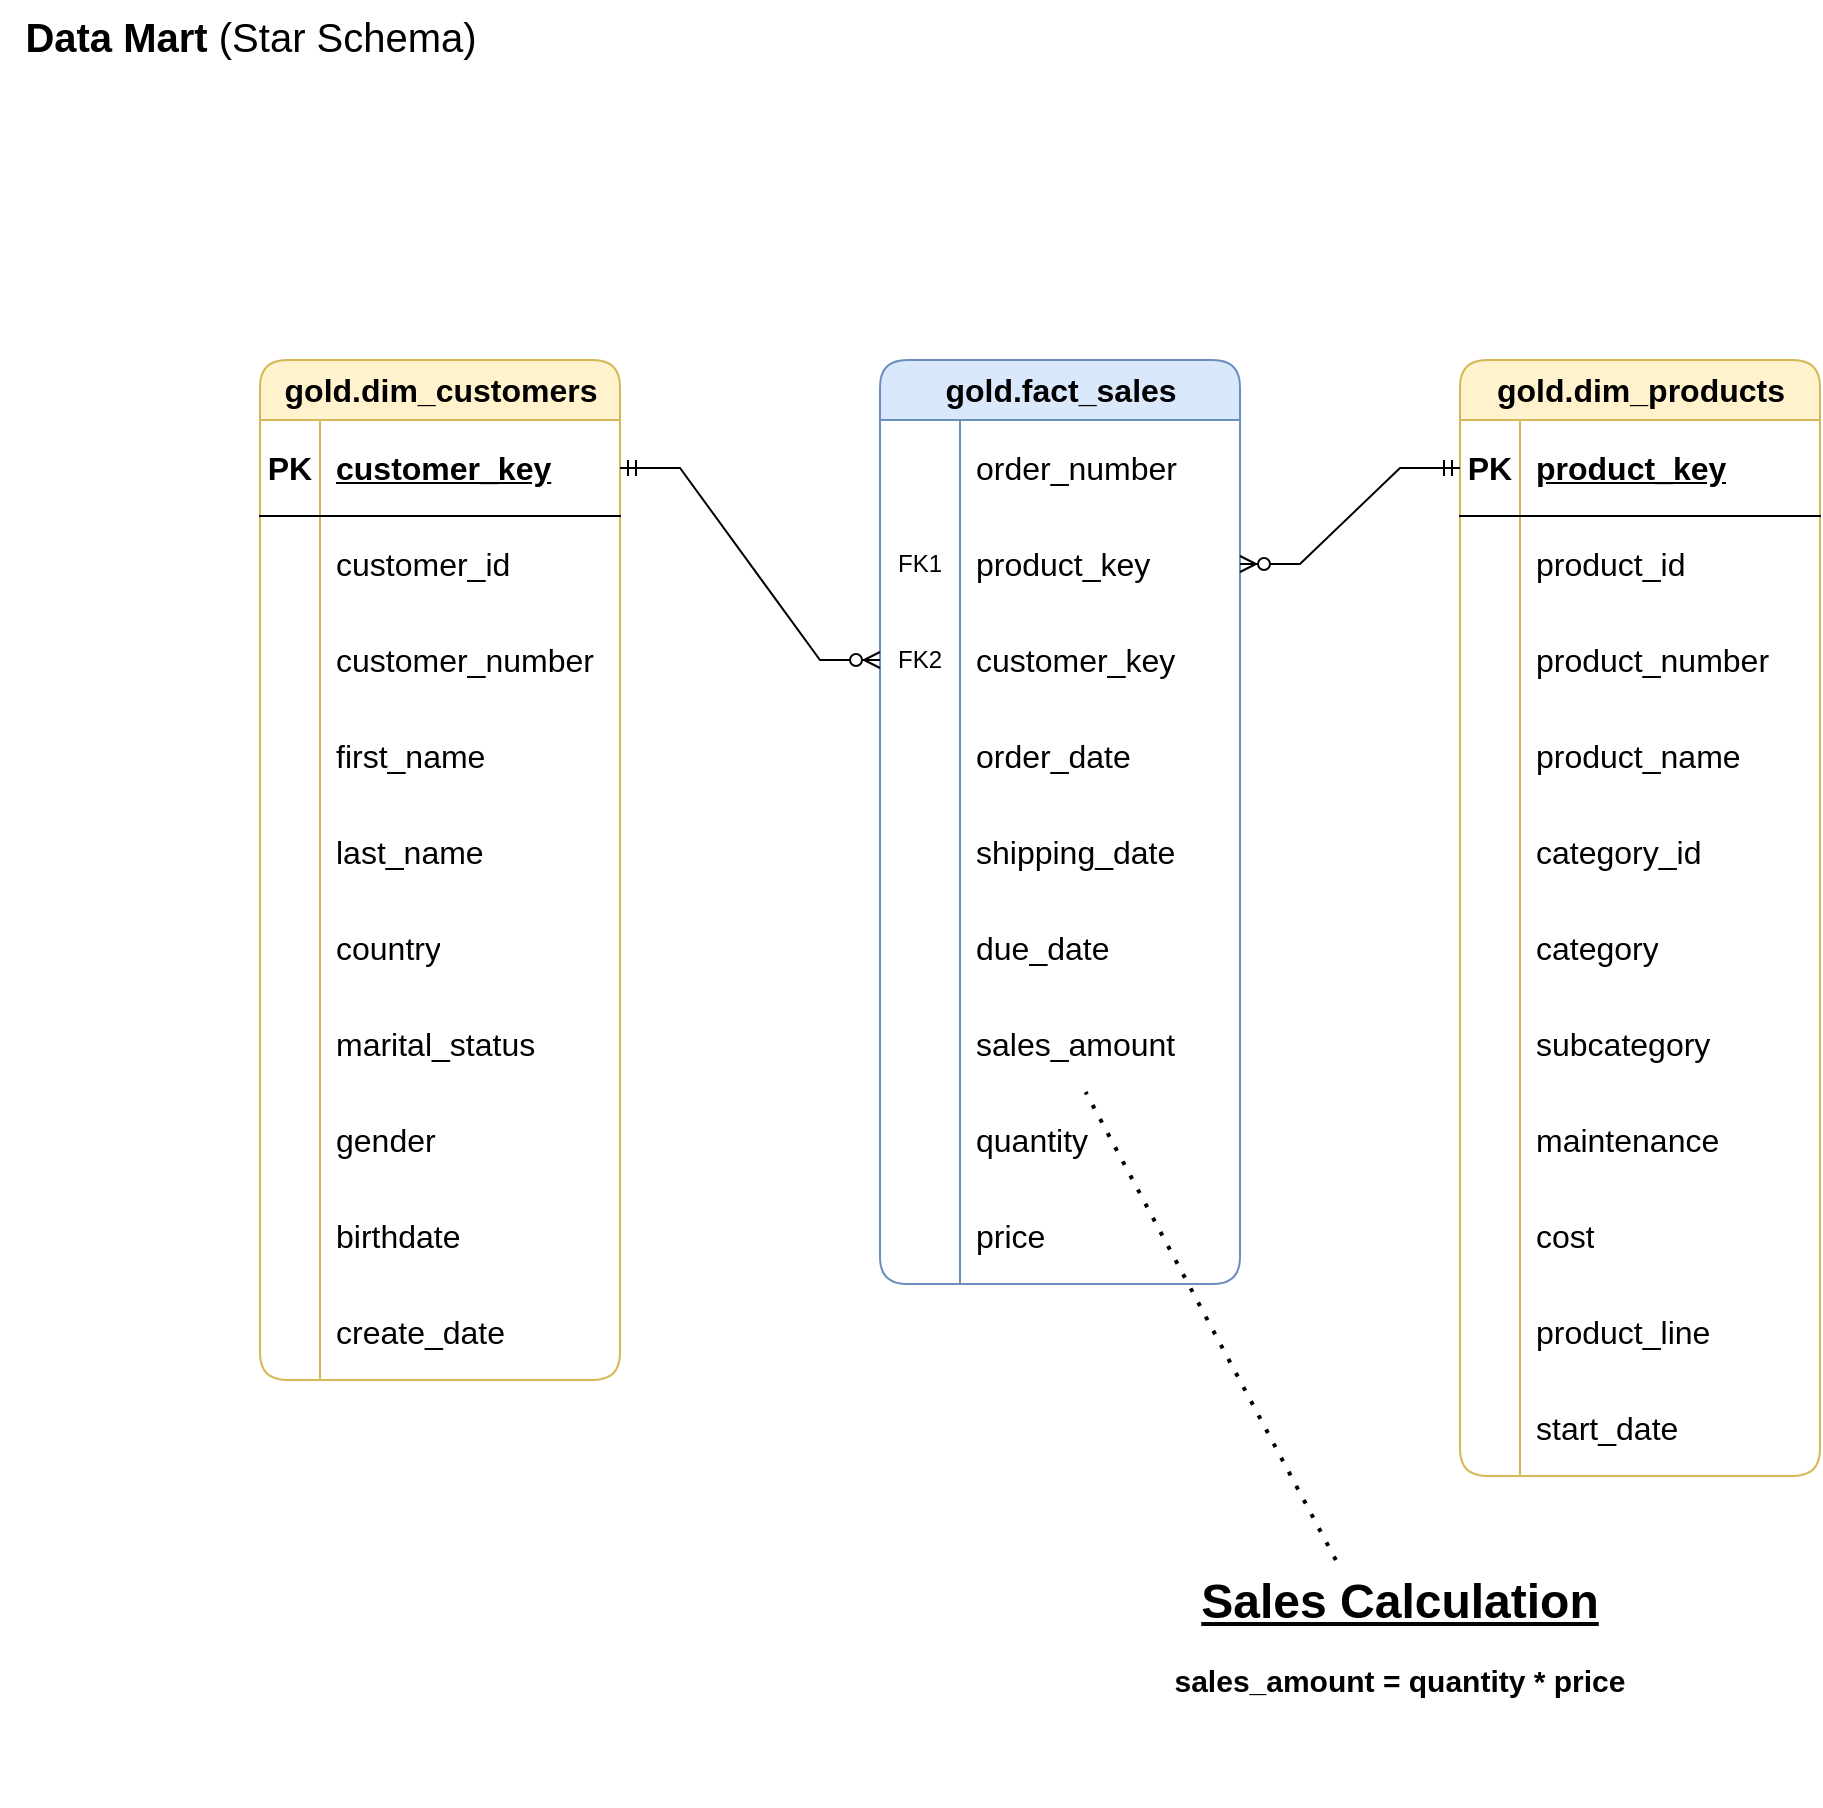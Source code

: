 <mxfile version="28.1.2">
  <diagram name="Page-1" id="fe6lprZABVak5deHXj3h">
    <mxGraphModel dx="1842" dy="596" grid="1" gridSize="10" guides="1" tooltips="1" connect="1" arrows="1" fold="1" page="1" pageScale="1" pageWidth="850" pageHeight="1100" math="0" shadow="0">
      <root>
        <mxCell id="0" />
        <mxCell id="1" parent="0" />
        <mxCell id="3D6HXVsp6RhquHempZrH-1" value="&lt;font style=&quot;font-size: 20px;&quot;&gt;&lt;b style=&quot;&quot;&gt;Data Mart &lt;/b&gt;(Star Schema)&lt;/font&gt;" style="text;html=1;align=center;verticalAlign=middle;resizable=0;points=[];autosize=1;strokeColor=none;fillColor=none;" vertex="1" parent="1">
          <mxGeometry x="-50" y="220" width="250" height="36" as="geometry" />
        </mxCell>
        <mxCell id="3D6HXVsp6RhquHempZrH-2" value="gold.dim_customers" style="shape=table;startSize=30;container=1;collapsible=1;childLayout=tableLayout;fixedRows=1;rowLines=0;fontStyle=1;align=center;resizeLast=1;html=1;rounded=1;fillColor=#fff2cc;strokeColor=#d6b656;fontSize=16;" vertex="1" parent="1">
          <mxGeometry x="80" y="400" width="180" height="510" as="geometry" />
        </mxCell>
        <mxCell id="3D6HXVsp6RhquHempZrH-3" value="" style="shape=tableRow;horizontal=0;startSize=0;swimlaneHead=0;swimlaneBody=0;fillColor=none;collapsible=0;dropTarget=0;points=[[0,0.5],[1,0.5]];portConstraint=eastwest;top=0;left=0;right=0;bottom=1;" vertex="1" parent="3D6HXVsp6RhquHempZrH-2">
          <mxGeometry y="30" width="180" height="48" as="geometry" />
        </mxCell>
        <mxCell id="3D6HXVsp6RhquHempZrH-4" value="PK" style="shape=partialRectangle;connectable=0;fillColor=none;top=0;left=0;bottom=0;right=0;fontStyle=1;overflow=hidden;whiteSpace=wrap;html=1;fontSize=16;" vertex="1" parent="3D6HXVsp6RhquHempZrH-3">
          <mxGeometry width="30" height="48" as="geometry">
            <mxRectangle width="30" height="48" as="alternateBounds" />
          </mxGeometry>
        </mxCell>
        <mxCell id="3D6HXVsp6RhquHempZrH-5" value="customer_key" style="shape=partialRectangle;connectable=0;fillColor=none;top=0;left=0;bottom=0;right=0;align=left;spacingLeft=6;fontStyle=5;overflow=hidden;whiteSpace=wrap;html=1;fontSize=16;" vertex="1" parent="3D6HXVsp6RhquHempZrH-3">
          <mxGeometry x="30" width="150" height="48" as="geometry">
            <mxRectangle width="150" height="48" as="alternateBounds" />
          </mxGeometry>
        </mxCell>
        <mxCell id="3D6HXVsp6RhquHempZrH-6" value="" style="shape=tableRow;horizontal=0;startSize=0;swimlaneHead=0;swimlaneBody=0;fillColor=none;collapsible=0;dropTarget=0;points=[[0,0.5],[1,0.5]];portConstraint=eastwest;top=0;left=0;right=0;bottom=0;" vertex="1" parent="3D6HXVsp6RhquHempZrH-2">
          <mxGeometry y="78" width="180" height="48" as="geometry" />
        </mxCell>
        <mxCell id="3D6HXVsp6RhquHempZrH-7" value="" style="shape=partialRectangle;connectable=0;fillColor=none;top=0;left=0;bottom=0;right=0;editable=1;overflow=hidden;whiteSpace=wrap;html=1;" vertex="1" parent="3D6HXVsp6RhquHempZrH-6">
          <mxGeometry width="30" height="48" as="geometry">
            <mxRectangle width="30" height="48" as="alternateBounds" />
          </mxGeometry>
        </mxCell>
        <mxCell id="3D6HXVsp6RhquHempZrH-8" value="customer_id" style="shape=partialRectangle;connectable=0;fillColor=none;top=0;left=0;bottom=0;right=0;align=left;spacingLeft=6;overflow=hidden;whiteSpace=wrap;html=1;fontSize=16;" vertex="1" parent="3D6HXVsp6RhquHempZrH-6">
          <mxGeometry x="30" width="150" height="48" as="geometry">
            <mxRectangle width="150" height="48" as="alternateBounds" />
          </mxGeometry>
        </mxCell>
        <mxCell id="3D6HXVsp6RhquHempZrH-9" value="" style="shape=tableRow;horizontal=0;startSize=0;swimlaneHead=0;swimlaneBody=0;fillColor=none;collapsible=0;dropTarget=0;points=[[0,0.5],[1,0.5]];portConstraint=eastwest;top=0;left=0;right=0;bottom=0;" vertex="1" parent="3D6HXVsp6RhquHempZrH-2">
          <mxGeometry y="126" width="180" height="48" as="geometry" />
        </mxCell>
        <mxCell id="3D6HXVsp6RhquHempZrH-10" value="" style="shape=partialRectangle;connectable=0;fillColor=none;top=0;left=0;bottom=0;right=0;editable=1;overflow=hidden;whiteSpace=wrap;html=1;" vertex="1" parent="3D6HXVsp6RhquHempZrH-9">
          <mxGeometry width="30" height="48" as="geometry">
            <mxRectangle width="30" height="48" as="alternateBounds" />
          </mxGeometry>
        </mxCell>
        <mxCell id="3D6HXVsp6RhquHempZrH-11" value="customer_number" style="shape=partialRectangle;connectable=0;fillColor=none;top=0;left=0;bottom=0;right=0;align=left;spacingLeft=6;overflow=hidden;whiteSpace=wrap;html=1;fontSize=16;" vertex="1" parent="3D6HXVsp6RhquHempZrH-9">
          <mxGeometry x="30" width="150" height="48" as="geometry">
            <mxRectangle width="150" height="48" as="alternateBounds" />
          </mxGeometry>
        </mxCell>
        <mxCell id="3D6HXVsp6RhquHempZrH-12" value="" style="shape=tableRow;horizontal=0;startSize=0;swimlaneHead=0;swimlaneBody=0;fillColor=none;collapsible=0;dropTarget=0;points=[[0,0.5],[1,0.5]];portConstraint=eastwest;top=0;left=0;right=0;bottom=0;" vertex="1" parent="3D6HXVsp6RhquHempZrH-2">
          <mxGeometry y="174" width="180" height="48" as="geometry" />
        </mxCell>
        <mxCell id="3D6HXVsp6RhquHempZrH-13" value="" style="shape=partialRectangle;connectable=0;fillColor=none;top=0;left=0;bottom=0;right=0;editable=1;overflow=hidden;whiteSpace=wrap;html=1;" vertex="1" parent="3D6HXVsp6RhquHempZrH-12">
          <mxGeometry width="30" height="48" as="geometry">
            <mxRectangle width="30" height="48" as="alternateBounds" />
          </mxGeometry>
        </mxCell>
        <mxCell id="3D6HXVsp6RhquHempZrH-14" value="first_name" style="shape=partialRectangle;connectable=0;fillColor=none;top=0;left=0;bottom=0;right=0;align=left;spacingLeft=6;overflow=hidden;whiteSpace=wrap;html=1;fontSize=16;" vertex="1" parent="3D6HXVsp6RhquHempZrH-12">
          <mxGeometry x="30" width="150" height="48" as="geometry">
            <mxRectangle width="150" height="48" as="alternateBounds" />
          </mxGeometry>
        </mxCell>
        <mxCell id="3D6HXVsp6RhquHempZrH-15" style="shape=tableRow;horizontal=0;startSize=0;swimlaneHead=0;swimlaneBody=0;fillColor=none;collapsible=0;dropTarget=0;points=[[0,0.5],[1,0.5]];portConstraint=eastwest;top=0;left=0;right=0;bottom=0;" vertex="1" parent="3D6HXVsp6RhquHempZrH-2">
          <mxGeometry y="222" width="180" height="48" as="geometry" />
        </mxCell>
        <mxCell id="3D6HXVsp6RhquHempZrH-16" style="shape=partialRectangle;connectable=0;fillColor=none;top=0;left=0;bottom=0;right=0;editable=1;overflow=hidden;whiteSpace=wrap;html=1;" vertex="1" parent="3D6HXVsp6RhquHempZrH-15">
          <mxGeometry width="30" height="48" as="geometry">
            <mxRectangle width="30" height="48" as="alternateBounds" />
          </mxGeometry>
        </mxCell>
        <mxCell id="3D6HXVsp6RhquHempZrH-17" value="last_name" style="shape=partialRectangle;connectable=0;fillColor=none;top=0;left=0;bottom=0;right=0;align=left;spacingLeft=6;overflow=hidden;whiteSpace=wrap;html=1;fontSize=16;" vertex="1" parent="3D6HXVsp6RhquHempZrH-15">
          <mxGeometry x="30" width="150" height="48" as="geometry">
            <mxRectangle width="150" height="48" as="alternateBounds" />
          </mxGeometry>
        </mxCell>
        <mxCell id="3D6HXVsp6RhquHempZrH-18" style="shape=tableRow;horizontal=0;startSize=0;swimlaneHead=0;swimlaneBody=0;fillColor=none;collapsible=0;dropTarget=0;points=[[0,0.5],[1,0.5]];portConstraint=eastwest;top=0;left=0;right=0;bottom=0;" vertex="1" parent="3D6HXVsp6RhquHempZrH-2">
          <mxGeometry y="270" width="180" height="48" as="geometry" />
        </mxCell>
        <mxCell id="3D6HXVsp6RhquHempZrH-19" style="shape=partialRectangle;connectable=0;fillColor=none;top=0;left=0;bottom=0;right=0;editable=1;overflow=hidden;whiteSpace=wrap;html=1;" vertex="1" parent="3D6HXVsp6RhquHempZrH-18">
          <mxGeometry width="30" height="48" as="geometry">
            <mxRectangle width="30" height="48" as="alternateBounds" />
          </mxGeometry>
        </mxCell>
        <mxCell id="3D6HXVsp6RhquHempZrH-20" value="country" style="shape=partialRectangle;connectable=0;fillColor=none;top=0;left=0;bottom=0;right=0;align=left;spacingLeft=6;overflow=hidden;whiteSpace=wrap;html=1;fontSize=16;" vertex="1" parent="3D6HXVsp6RhquHempZrH-18">
          <mxGeometry x="30" width="150" height="48" as="geometry">
            <mxRectangle width="150" height="48" as="alternateBounds" />
          </mxGeometry>
        </mxCell>
        <mxCell id="3D6HXVsp6RhquHempZrH-21" style="shape=tableRow;horizontal=0;startSize=0;swimlaneHead=0;swimlaneBody=0;fillColor=none;collapsible=0;dropTarget=0;points=[[0,0.5],[1,0.5]];portConstraint=eastwest;top=0;left=0;right=0;bottom=0;" vertex="1" parent="3D6HXVsp6RhquHempZrH-2">
          <mxGeometry y="318" width="180" height="48" as="geometry" />
        </mxCell>
        <mxCell id="3D6HXVsp6RhquHempZrH-22" style="shape=partialRectangle;connectable=0;fillColor=none;top=0;left=0;bottom=0;right=0;editable=1;overflow=hidden;whiteSpace=wrap;html=1;" vertex="1" parent="3D6HXVsp6RhquHempZrH-21">
          <mxGeometry width="30" height="48" as="geometry">
            <mxRectangle width="30" height="48" as="alternateBounds" />
          </mxGeometry>
        </mxCell>
        <mxCell id="3D6HXVsp6RhquHempZrH-23" value="marital_status" style="shape=partialRectangle;connectable=0;fillColor=none;top=0;left=0;bottom=0;right=0;align=left;spacingLeft=6;overflow=hidden;whiteSpace=wrap;html=1;fontSize=16;" vertex="1" parent="3D6HXVsp6RhquHempZrH-21">
          <mxGeometry x="30" width="150" height="48" as="geometry">
            <mxRectangle width="150" height="48" as="alternateBounds" />
          </mxGeometry>
        </mxCell>
        <mxCell id="3D6HXVsp6RhquHempZrH-24" style="shape=tableRow;horizontal=0;startSize=0;swimlaneHead=0;swimlaneBody=0;fillColor=none;collapsible=0;dropTarget=0;points=[[0,0.5],[1,0.5]];portConstraint=eastwest;top=0;left=0;right=0;bottom=0;" vertex="1" parent="3D6HXVsp6RhquHempZrH-2">
          <mxGeometry y="366" width="180" height="48" as="geometry" />
        </mxCell>
        <mxCell id="3D6HXVsp6RhquHempZrH-25" style="shape=partialRectangle;connectable=0;fillColor=none;top=0;left=0;bottom=0;right=0;editable=1;overflow=hidden;whiteSpace=wrap;html=1;" vertex="1" parent="3D6HXVsp6RhquHempZrH-24">
          <mxGeometry width="30" height="48" as="geometry">
            <mxRectangle width="30" height="48" as="alternateBounds" />
          </mxGeometry>
        </mxCell>
        <mxCell id="3D6HXVsp6RhquHempZrH-26" value="gender" style="shape=partialRectangle;connectable=0;fillColor=none;top=0;left=0;bottom=0;right=0;align=left;spacingLeft=6;overflow=hidden;whiteSpace=wrap;html=1;fontSize=16;" vertex="1" parent="3D6HXVsp6RhquHempZrH-24">
          <mxGeometry x="30" width="150" height="48" as="geometry">
            <mxRectangle width="150" height="48" as="alternateBounds" />
          </mxGeometry>
        </mxCell>
        <mxCell id="3D6HXVsp6RhquHempZrH-28" style="shape=tableRow;horizontal=0;startSize=0;swimlaneHead=0;swimlaneBody=0;fillColor=none;collapsible=0;dropTarget=0;points=[[0,0.5],[1,0.5]];portConstraint=eastwest;top=0;left=0;right=0;bottom=0;" vertex="1" parent="3D6HXVsp6RhquHempZrH-2">
          <mxGeometry y="414" width="180" height="48" as="geometry" />
        </mxCell>
        <mxCell id="3D6HXVsp6RhquHempZrH-29" style="shape=partialRectangle;connectable=0;fillColor=none;top=0;left=0;bottom=0;right=0;editable=1;overflow=hidden;whiteSpace=wrap;html=1;" vertex="1" parent="3D6HXVsp6RhquHempZrH-28">
          <mxGeometry width="30" height="48" as="geometry">
            <mxRectangle width="30" height="48" as="alternateBounds" />
          </mxGeometry>
        </mxCell>
        <mxCell id="3D6HXVsp6RhquHempZrH-30" value="birthdate" style="shape=partialRectangle;connectable=0;fillColor=none;top=0;left=0;bottom=0;right=0;align=left;spacingLeft=6;overflow=hidden;whiteSpace=wrap;html=1;fontSize=16;" vertex="1" parent="3D6HXVsp6RhquHempZrH-28">
          <mxGeometry x="30" width="150" height="48" as="geometry">
            <mxRectangle width="150" height="48" as="alternateBounds" />
          </mxGeometry>
        </mxCell>
        <mxCell id="3D6HXVsp6RhquHempZrH-31" style="shape=tableRow;horizontal=0;startSize=0;swimlaneHead=0;swimlaneBody=0;fillColor=none;collapsible=0;dropTarget=0;points=[[0,0.5],[1,0.5]];portConstraint=eastwest;top=0;left=0;right=0;bottom=0;" vertex="1" parent="3D6HXVsp6RhquHempZrH-2">
          <mxGeometry y="462" width="180" height="48" as="geometry" />
        </mxCell>
        <mxCell id="3D6HXVsp6RhquHempZrH-32" style="shape=partialRectangle;connectable=0;fillColor=none;top=0;left=0;bottom=0;right=0;editable=1;overflow=hidden;whiteSpace=wrap;html=1;" vertex="1" parent="3D6HXVsp6RhquHempZrH-31">
          <mxGeometry width="30" height="48" as="geometry">
            <mxRectangle width="30" height="48" as="alternateBounds" />
          </mxGeometry>
        </mxCell>
        <mxCell id="3D6HXVsp6RhquHempZrH-33" value="create_date" style="shape=partialRectangle;connectable=0;fillColor=none;top=0;left=0;bottom=0;right=0;align=left;spacingLeft=6;overflow=hidden;whiteSpace=wrap;html=1;fontSize=16;" vertex="1" parent="3D6HXVsp6RhquHempZrH-31">
          <mxGeometry x="30" width="150" height="48" as="geometry">
            <mxRectangle width="150" height="48" as="alternateBounds" />
          </mxGeometry>
        </mxCell>
        <mxCell id="3D6HXVsp6RhquHempZrH-34" value="gold.dim_products" style="shape=table;startSize=30;container=1;collapsible=1;childLayout=tableLayout;fixedRows=1;rowLines=0;fontStyle=1;align=center;resizeLast=1;html=1;rounded=1;fillColor=#fff2cc;strokeColor=#d6b656;fontSize=16;" vertex="1" parent="1">
          <mxGeometry x="680" y="400" width="180" height="558" as="geometry" />
        </mxCell>
        <mxCell id="3D6HXVsp6RhquHempZrH-35" value="" style="shape=tableRow;horizontal=0;startSize=0;swimlaneHead=0;swimlaneBody=0;fillColor=none;collapsible=0;dropTarget=0;points=[[0,0.5],[1,0.5]];portConstraint=eastwest;top=0;left=0;right=0;bottom=1;" vertex="1" parent="3D6HXVsp6RhquHempZrH-34">
          <mxGeometry y="30" width="180" height="48" as="geometry" />
        </mxCell>
        <mxCell id="3D6HXVsp6RhquHempZrH-36" value="PK" style="shape=partialRectangle;connectable=0;fillColor=none;top=0;left=0;bottom=0;right=0;fontStyle=1;overflow=hidden;whiteSpace=wrap;html=1;fontSize=16;" vertex="1" parent="3D6HXVsp6RhquHempZrH-35">
          <mxGeometry width="30" height="48" as="geometry">
            <mxRectangle width="30" height="48" as="alternateBounds" />
          </mxGeometry>
        </mxCell>
        <mxCell id="3D6HXVsp6RhquHempZrH-37" value="product_key" style="shape=partialRectangle;connectable=0;fillColor=none;top=0;left=0;bottom=0;right=0;align=left;spacingLeft=6;fontStyle=5;overflow=hidden;whiteSpace=wrap;html=1;fontSize=16;" vertex="1" parent="3D6HXVsp6RhquHempZrH-35">
          <mxGeometry x="30" width="150" height="48" as="geometry">
            <mxRectangle width="150" height="48" as="alternateBounds" />
          </mxGeometry>
        </mxCell>
        <mxCell id="3D6HXVsp6RhquHempZrH-38" value="" style="shape=tableRow;horizontal=0;startSize=0;swimlaneHead=0;swimlaneBody=0;fillColor=none;collapsible=0;dropTarget=0;points=[[0,0.5],[1,0.5]];portConstraint=eastwest;top=0;left=0;right=0;bottom=0;" vertex="1" parent="3D6HXVsp6RhquHempZrH-34">
          <mxGeometry y="78" width="180" height="48" as="geometry" />
        </mxCell>
        <mxCell id="3D6HXVsp6RhquHempZrH-39" value="" style="shape=partialRectangle;connectable=0;fillColor=none;top=0;left=0;bottom=0;right=0;editable=1;overflow=hidden;whiteSpace=wrap;html=1;" vertex="1" parent="3D6HXVsp6RhquHempZrH-38">
          <mxGeometry width="30" height="48" as="geometry">
            <mxRectangle width="30" height="48" as="alternateBounds" />
          </mxGeometry>
        </mxCell>
        <mxCell id="3D6HXVsp6RhquHempZrH-40" value="product_id" style="shape=partialRectangle;connectable=0;fillColor=none;top=0;left=0;bottom=0;right=0;align=left;spacingLeft=6;overflow=hidden;whiteSpace=wrap;html=1;fontSize=16;" vertex="1" parent="3D6HXVsp6RhquHempZrH-38">
          <mxGeometry x="30" width="150" height="48" as="geometry">
            <mxRectangle width="150" height="48" as="alternateBounds" />
          </mxGeometry>
        </mxCell>
        <mxCell id="3D6HXVsp6RhquHempZrH-41" value="" style="shape=tableRow;horizontal=0;startSize=0;swimlaneHead=0;swimlaneBody=0;fillColor=none;collapsible=0;dropTarget=0;points=[[0,0.5],[1,0.5]];portConstraint=eastwest;top=0;left=0;right=0;bottom=0;" vertex="1" parent="3D6HXVsp6RhquHempZrH-34">
          <mxGeometry y="126" width="180" height="48" as="geometry" />
        </mxCell>
        <mxCell id="3D6HXVsp6RhquHempZrH-42" value="" style="shape=partialRectangle;connectable=0;fillColor=none;top=0;left=0;bottom=0;right=0;editable=1;overflow=hidden;whiteSpace=wrap;html=1;" vertex="1" parent="3D6HXVsp6RhquHempZrH-41">
          <mxGeometry width="30" height="48" as="geometry">
            <mxRectangle width="30" height="48" as="alternateBounds" />
          </mxGeometry>
        </mxCell>
        <mxCell id="3D6HXVsp6RhquHempZrH-43" value="product_number" style="shape=partialRectangle;connectable=0;fillColor=none;top=0;left=0;bottom=0;right=0;align=left;spacingLeft=6;overflow=hidden;whiteSpace=wrap;html=1;fontSize=16;" vertex="1" parent="3D6HXVsp6RhquHempZrH-41">
          <mxGeometry x="30" width="150" height="48" as="geometry">
            <mxRectangle width="150" height="48" as="alternateBounds" />
          </mxGeometry>
        </mxCell>
        <mxCell id="3D6HXVsp6RhquHempZrH-44" value="" style="shape=tableRow;horizontal=0;startSize=0;swimlaneHead=0;swimlaneBody=0;fillColor=none;collapsible=0;dropTarget=0;points=[[0,0.5],[1,0.5]];portConstraint=eastwest;top=0;left=0;right=0;bottom=0;" vertex="1" parent="3D6HXVsp6RhquHempZrH-34">
          <mxGeometry y="174" width="180" height="48" as="geometry" />
        </mxCell>
        <mxCell id="3D6HXVsp6RhquHempZrH-45" value="" style="shape=partialRectangle;connectable=0;fillColor=none;top=0;left=0;bottom=0;right=0;editable=1;overflow=hidden;whiteSpace=wrap;html=1;" vertex="1" parent="3D6HXVsp6RhquHempZrH-44">
          <mxGeometry width="30" height="48" as="geometry">
            <mxRectangle width="30" height="48" as="alternateBounds" />
          </mxGeometry>
        </mxCell>
        <mxCell id="3D6HXVsp6RhquHempZrH-46" value="product_name" style="shape=partialRectangle;connectable=0;fillColor=none;top=0;left=0;bottom=0;right=0;align=left;spacingLeft=6;overflow=hidden;whiteSpace=wrap;html=1;fontSize=16;" vertex="1" parent="3D6HXVsp6RhquHempZrH-44">
          <mxGeometry x="30" width="150" height="48" as="geometry">
            <mxRectangle width="150" height="48" as="alternateBounds" />
          </mxGeometry>
        </mxCell>
        <mxCell id="3D6HXVsp6RhquHempZrH-47" style="shape=tableRow;horizontal=0;startSize=0;swimlaneHead=0;swimlaneBody=0;fillColor=none;collapsible=0;dropTarget=0;points=[[0,0.5],[1,0.5]];portConstraint=eastwest;top=0;left=0;right=0;bottom=0;" vertex="1" parent="3D6HXVsp6RhquHempZrH-34">
          <mxGeometry y="222" width="180" height="48" as="geometry" />
        </mxCell>
        <mxCell id="3D6HXVsp6RhquHempZrH-48" style="shape=partialRectangle;connectable=0;fillColor=none;top=0;left=0;bottom=0;right=0;editable=1;overflow=hidden;whiteSpace=wrap;html=1;" vertex="1" parent="3D6HXVsp6RhquHempZrH-47">
          <mxGeometry width="30" height="48" as="geometry">
            <mxRectangle width="30" height="48" as="alternateBounds" />
          </mxGeometry>
        </mxCell>
        <mxCell id="3D6HXVsp6RhquHempZrH-49" value="category_id" style="shape=partialRectangle;connectable=0;fillColor=none;top=0;left=0;bottom=0;right=0;align=left;spacingLeft=6;overflow=hidden;whiteSpace=wrap;html=1;fontSize=16;" vertex="1" parent="3D6HXVsp6RhquHempZrH-47">
          <mxGeometry x="30" width="150" height="48" as="geometry">
            <mxRectangle width="150" height="48" as="alternateBounds" />
          </mxGeometry>
        </mxCell>
        <mxCell id="3D6HXVsp6RhquHempZrH-50" style="shape=tableRow;horizontal=0;startSize=0;swimlaneHead=0;swimlaneBody=0;fillColor=none;collapsible=0;dropTarget=0;points=[[0,0.5],[1,0.5]];portConstraint=eastwest;top=0;left=0;right=0;bottom=0;" vertex="1" parent="3D6HXVsp6RhquHempZrH-34">
          <mxGeometry y="270" width="180" height="48" as="geometry" />
        </mxCell>
        <mxCell id="3D6HXVsp6RhquHempZrH-51" style="shape=partialRectangle;connectable=0;fillColor=none;top=0;left=0;bottom=0;right=0;editable=1;overflow=hidden;whiteSpace=wrap;html=1;" vertex="1" parent="3D6HXVsp6RhquHempZrH-50">
          <mxGeometry width="30" height="48" as="geometry">
            <mxRectangle width="30" height="48" as="alternateBounds" />
          </mxGeometry>
        </mxCell>
        <mxCell id="3D6HXVsp6RhquHempZrH-52" value="category" style="shape=partialRectangle;connectable=0;fillColor=none;top=0;left=0;bottom=0;right=0;align=left;spacingLeft=6;overflow=hidden;whiteSpace=wrap;html=1;fontSize=16;" vertex="1" parent="3D6HXVsp6RhquHempZrH-50">
          <mxGeometry x="30" width="150" height="48" as="geometry">
            <mxRectangle width="150" height="48" as="alternateBounds" />
          </mxGeometry>
        </mxCell>
        <mxCell id="3D6HXVsp6RhquHempZrH-53" style="shape=tableRow;horizontal=0;startSize=0;swimlaneHead=0;swimlaneBody=0;fillColor=none;collapsible=0;dropTarget=0;points=[[0,0.5],[1,0.5]];portConstraint=eastwest;top=0;left=0;right=0;bottom=0;" vertex="1" parent="3D6HXVsp6RhquHempZrH-34">
          <mxGeometry y="318" width="180" height="48" as="geometry" />
        </mxCell>
        <mxCell id="3D6HXVsp6RhquHempZrH-54" style="shape=partialRectangle;connectable=0;fillColor=none;top=0;left=0;bottom=0;right=0;editable=1;overflow=hidden;whiteSpace=wrap;html=1;" vertex="1" parent="3D6HXVsp6RhquHempZrH-53">
          <mxGeometry width="30" height="48" as="geometry">
            <mxRectangle width="30" height="48" as="alternateBounds" />
          </mxGeometry>
        </mxCell>
        <mxCell id="3D6HXVsp6RhquHempZrH-55" value="subcategory" style="shape=partialRectangle;connectable=0;fillColor=none;top=0;left=0;bottom=0;right=0;align=left;spacingLeft=6;overflow=hidden;whiteSpace=wrap;html=1;fontSize=16;" vertex="1" parent="3D6HXVsp6RhquHempZrH-53">
          <mxGeometry x="30" width="150" height="48" as="geometry">
            <mxRectangle width="150" height="48" as="alternateBounds" />
          </mxGeometry>
        </mxCell>
        <mxCell id="3D6HXVsp6RhquHempZrH-56" style="shape=tableRow;horizontal=0;startSize=0;swimlaneHead=0;swimlaneBody=0;fillColor=none;collapsible=0;dropTarget=0;points=[[0,0.5],[1,0.5]];portConstraint=eastwest;top=0;left=0;right=0;bottom=0;" vertex="1" parent="3D6HXVsp6RhquHempZrH-34">
          <mxGeometry y="366" width="180" height="48" as="geometry" />
        </mxCell>
        <mxCell id="3D6HXVsp6RhquHempZrH-57" style="shape=partialRectangle;connectable=0;fillColor=none;top=0;left=0;bottom=0;right=0;editable=1;overflow=hidden;whiteSpace=wrap;html=1;" vertex="1" parent="3D6HXVsp6RhquHempZrH-56">
          <mxGeometry width="30" height="48" as="geometry">
            <mxRectangle width="30" height="48" as="alternateBounds" />
          </mxGeometry>
        </mxCell>
        <mxCell id="3D6HXVsp6RhquHempZrH-58" value="maintenance" style="shape=partialRectangle;connectable=0;fillColor=none;top=0;left=0;bottom=0;right=0;align=left;spacingLeft=6;overflow=hidden;whiteSpace=wrap;html=1;fontSize=16;" vertex="1" parent="3D6HXVsp6RhquHempZrH-56">
          <mxGeometry x="30" width="150" height="48" as="geometry">
            <mxRectangle width="150" height="48" as="alternateBounds" />
          </mxGeometry>
        </mxCell>
        <mxCell id="3D6HXVsp6RhquHempZrH-59" style="shape=tableRow;horizontal=0;startSize=0;swimlaneHead=0;swimlaneBody=0;fillColor=none;collapsible=0;dropTarget=0;points=[[0,0.5],[1,0.5]];portConstraint=eastwest;top=0;left=0;right=0;bottom=0;" vertex="1" parent="3D6HXVsp6RhquHempZrH-34">
          <mxGeometry y="414" width="180" height="48" as="geometry" />
        </mxCell>
        <mxCell id="3D6HXVsp6RhquHempZrH-60" style="shape=partialRectangle;connectable=0;fillColor=none;top=0;left=0;bottom=0;right=0;editable=1;overflow=hidden;whiteSpace=wrap;html=1;" vertex="1" parent="3D6HXVsp6RhquHempZrH-59">
          <mxGeometry width="30" height="48" as="geometry">
            <mxRectangle width="30" height="48" as="alternateBounds" />
          </mxGeometry>
        </mxCell>
        <mxCell id="3D6HXVsp6RhquHempZrH-61" value="cost" style="shape=partialRectangle;connectable=0;fillColor=none;top=0;left=0;bottom=0;right=0;align=left;spacingLeft=6;overflow=hidden;whiteSpace=wrap;html=1;fontSize=16;" vertex="1" parent="3D6HXVsp6RhquHempZrH-59">
          <mxGeometry x="30" width="150" height="48" as="geometry">
            <mxRectangle width="150" height="48" as="alternateBounds" />
          </mxGeometry>
        </mxCell>
        <mxCell id="3D6HXVsp6RhquHempZrH-62" style="shape=tableRow;horizontal=0;startSize=0;swimlaneHead=0;swimlaneBody=0;fillColor=none;collapsible=0;dropTarget=0;points=[[0,0.5],[1,0.5]];portConstraint=eastwest;top=0;left=0;right=0;bottom=0;" vertex="1" parent="3D6HXVsp6RhquHempZrH-34">
          <mxGeometry y="462" width="180" height="48" as="geometry" />
        </mxCell>
        <mxCell id="3D6HXVsp6RhquHempZrH-63" style="shape=partialRectangle;connectable=0;fillColor=none;top=0;left=0;bottom=0;right=0;editable=1;overflow=hidden;whiteSpace=wrap;html=1;" vertex="1" parent="3D6HXVsp6RhquHempZrH-62">
          <mxGeometry width="30" height="48" as="geometry">
            <mxRectangle width="30" height="48" as="alternateBounds" />
          </mxGeometry>
        </mxCell>
        <mxCell id="3D6HXVsp6RhquHempZrH-64" value="product_line" style="shape=partialRectangle;connectable=0;fillColor=none;top=0;left=0;bottom=0;right=0;align=left;spacingLeft=6;overflow=hidden;whiteSpace=wrap;html=1;fontSize=16;" vertex="1" parent="3D6HXVsp6RhquHempZrH-62">
          <mxGeometry x="30" width="150" height="48" as="geometry">
            <mxRectangle width="150" height="48" as="alternateBounds" />
          </mxGeometry>
        </mxCell>
        <mxCell id="3D6HXVsp6RhquHempZrH-65" style="shape=tableRow;horizontal=0;startSize=0;swimlaneHead=0;swimlaneBody=0;fillColor=none;collapsible=0;dropTarget=0;points=[[0,0.5],[1,0.5]];portConstraint=eastwest;top=0;left=0;right=0;bottom=0;" vertex="1" parent="3D6HXVsp6RhquHempZrH-34">
          <mxGeometry y="510" width="180" height="48" as="geometry" />
        </mxCell>
        <mxCell id="3D6HXVsp6RhquHempZrH-66" style="shape=partialRectangle;connectable=0;fillColor=none;top=0;left=0;bottom=0;right=0;editable=1;overflow=hidden;whiteSpace=wrap;html=1;" vertex="1" parent="3D6HXVsp6RhquHempZrH-65">
          <mxGeometry width="30" height="48" as="geometry">
            <mxRectangle width="30" height="48" as="alternateBounds" />
          </mxGeometry>
        </mxCell>
        <mxCell id="3D6HXVsp6RhquHempZrH-67" value="start_date" style="shape=partialRectangle;connectable=0;fillColor=none;top=0;left=0;bottom=0;right=0;align=left;spacingLeft=6;overflow=hidden;whiteSpace=wrap;html=1;fontSize=16;" vertex="1" parent="3D6HXVsp6RhquHempZrH-65">
          <mxGeometry x="30" width="150" height="48" as="geometry">
            <mxRectangle width="150" height="48" as="alternateBounds" />
          </mxGeometry>
        </mxCell>
        <mxCell id="3D6HXVsp6RhquHempZrH-68" value="gold.fact_sales" style="shape=table;startSize=30;container=1;collapsible=1;childLayout=tableLayout;fixedRows=1;rowLines=0;fontStyle=1;align=center;resizeLast=1;html=1;rounded=1;fillColor=#dae8fc;strokeColor=#6c8ebf;fontSize=16;" vertex="1" parent="1">
          <mxGeometry x="390" y="400" width="180" height="462" as="geometry" />
        </mxCell>
        <mxCell id="3D6HXVsp6RhquHempZrH-72" value="" style="shape=tableRow;horizontal=0;startSize=0;swimlaneHead=0;swimlaneBody=0;fillColor=none;collapsible=0;dropTarget=0;points=[[0,0.5],[1,0.5]];portConstraint=eastwest;top=0;left=0;right=0;bottom=0;" vertex="1" parent="3D6HXVsp6RhquHempZrH-68">
          <mxGeometry y="30" width="180" height="48" as="geometry" />
        </mxCell>
        <mxCell id="3D6HXVsp6RhquHempZrH-73" value="" style="shape=partialRectangle;connectable=0;fillColor=none;top=0;left=0;bottom=0;right=0;editable=1;overflow=hidden;whiteSpace=wrap;html=1;" vertex="1" parent="3D6HXVsp6RhquHempZrH-72">
          <mxGeometry width="40" height="48" as="geometry">
            <mxRectangle width="40" height="48" as="alternateBounds" />
          </mxGeometry>
        </mxCell>
        <mxCell id="3D6HXVsp6RhquHempZrH-74" value="order_number" style="shape=partialRectangle;connectable=0;fillColor=none;top=0;left=0;bottom=0;right=0;align=left;spacingLeft=6;overflow=hidden;whiteSpace=wrap;html=1;fontSize=16;" vertex="1" parent="3D6HXVsp6RhquHempZrH-72">
          <mxGeometry x="40" width="140" height="48" as="geometry">
            <mxRectangle width="140" height="48" as="alternateBounds" />
          </mxGeometry>
        </mxCell>
        <mxCell id="3D6HXVsp6RhquHempZrH-75" value="" style="shape=tableRow;horizontal=0;startSize=0;swimlaneHead=0;swimlaneBody=0;fillColor=none;collapsible=0;dropTarget=0;points=[[0,0.5],[1,0.5]];portConstraint=eastwest;top=0;left=0;right=0;bottom=0;" vertex="1" parent="3D6HXVsp6RhquHempZrH-68">
          <mxGeometry y="78" width="180" height="48" as="geometry" />
        </mxCell>
        <mxCell id="3D6HXVsp6RhquHempZrH-76" value="FK1" style="shape=partialRectangle;connectable=0;fillColor=none;top=0;left=0;bottom=0;right=0;editable=1;overflow=hidden;whiteSpace=wrap;html=1;" vertex="1" parent="3D6HXVsp6RhquHempZrH-75">
          <mxGeometry width="40" height="48" as="geometry">
            <mxRectangle width="40" height="48" as="alternateBounds" />
          </mxGeometry>
        </mxCell>
        <mxCell id="3D6HXVsp6RhquHempZrH-77" value="product_key" style="shape=partialRectangle;connectable=0;fillColor=none;top=0;left=0;bottom=0;right=0;align=left;spacingLeft=6;overflow=hidden;whiteSpace=wrap;html=1;fontSize=16;" vertex="1" parent="3D6HXVsp6RhquHempZrH-75">
          <mxGeometry x="40" width="140" height="48" as="geometry">
            <mxRectangle width="140" height="48" as="alternateBounds" />
          </mxGeometry>
        </mxCell>
        <mxCell id="3D6HXVsp6RhquHempZrH-78" value="" style="shape=tableRow;horizontal=0;startSize=0;swimlaneHead=0;swimlaneBody=0;fillColor=none;collapsible=0;dropTarget=0;points=[[0,0.5],[1,0.5]];portConstraint=eastwest;top=0;left=0;right=0;bottom=0;" vertex="1" parent="3D6HXVsp6RhquHempZrH-68">
          <mxGeometry y="126" width="180" height="48" as="geometry" />
        </mxCell>
        <mxCell id="3D6HXVsp6RhquHempZrH-79" value="FK2" style="shape=partialRectangle;connectable=0;fillColor=none;top=0;left=0;bottom=0;right=0;editable=1;overflow=hidden;whiteSpace=wrap;html=1;" vertex="1" parent="3D6HXVsp6RhquHempZrH-78">
          <mxGeometry width="40" height="48" as="geometry">
            <mxRectangle width="40" height="48" as="alternateBounds" />
          </mxGeometry>
        </mxCell>
        <mxCell id="3D6HXVsp6RhquHempZrH-80" value="customer_key" style="shape=partialRectangle;connectable=0;fillColor=none;top=0;left=0;bottom=0;right=0;align=left;spacingLeft=6;overflow=hidden;whiteSpace=wrap;html=1;fontSize=16;" vertex="1" parent="3D6HXVsp6RhquHempZrH-78">
          <mxGeometry x="40" width="140" height="48" as="geometry">
            <mxRectangle width="140" height="48" as="alternateBounds" />
          </mxGeometry>
        </mxCell>
        <mxCell id="3D6HXVsp6RhquHempZrH-81" style="shape=tableRow;horizontal=0;startSize=0;swimlaneHead=0;swimlaneBody=0;fillColor=none;collapsible=0;dropTarget=0;points=[[0,0.5],[1,0.5]];portConstraint=eastwest;top=0;left=0;right=0;bottom=0;" vertex="1" parent="3D6HXVsp6RhquHempZrH-68">
          <mxGeometry y="174" width="180" height="48" as="geometry" />
        </mxCell>
        <mxCell id="3D6HXVsp6RhquHempZrH-82" style="shape=partialRectangle;connectable=0;fillColor=none;top=0;left=0;bottom=0;right=0;editable=1;overflow=hidden;whiteSpace=wrap;html=1;" vertex="1" parent="3D6HXVsp6RhquHempZrH-81">
          <mxGeometry width="40" height="48" as="geometry">
            <mxRectangle width="40" height="48" as="alternateBounds" />
          </mxGeometry>
        </mxCell>
        <mxCell id="3D6HXVsp6RhquHempZrH-83" value="order_date" style="shape=partialRectangle;connectable=0;fillColor=none;top=0;left=0;bottom=0;right=0;align=left;spacingLeft=6;overflow=hidden;whiteSpace=wrap;html=1;fontSize=16;" vertex="1" parent="3D6HXVsp6RhquHempZrH-81">
          <mxGeometry x="40" width="140" height="48" as="geometry">
            <mxRectangle width="140" height="48" as="alternateBounds" />
          </mxGeometry>
        </mxCell>
        <mxCell id="3D6HXVsp6RhquHempZrH-84" style="shape=tableRow;horizontal=0;startSize=0;swimlaneHead=0;swimlaneBody=0;fillColor=none;collapsible=0;dropTarget=0;points=[[0,0.5],[1,0.5]];portConstraint=eastwest;top=0;left=0;right=0;bottom=0;" vertex="1" parent="3D6HXVsp6RhquHempZrH-68">
          <mxGeometry y="222" width="180" height="48" as="geometry" />
        </mxCell>
        <mxCell id="3D6HXVsp6RhquHempZrH-85" style="shape=partialRectangle;connectable=0;fillColor=none;top=0;left=0;bottom=0;right=0;editable=1;overflow=hidden;whiteSpace=wrap;html=1;" vertex="1" parent="3D6HXVsp6RhquHempZrH-84">
          <mxGeometry width="40" height="48" as="geometry">
            <mxRectangle width="40" height="48" as="alternateBounds" />
          </mxGeometry>
        </mxCell>
        <mxCell id="3D6HXVsp6RhquHempZrH-86" value="shipping_date" style="shape=partialRectangle;connectable=0;fillColor=none;top=0;left=0;bottom=0;right=0;align=left;spacingLeft=6;overflow=hidden;whiteSpace=wrap;html=1;fontSize=16;" vertex="1" parent="3D6HXVsp6RhquHempZrH-84">
          <mxGeometry x="40" width="140" height="48" as="geometry">
            <mxRectangle width="140" height="48" as="alternateBounds" />
          </mxGeometry>
        </mxCell>
        <mxCell id="3D6HXVsp6RhquHempZrH-87" style="shape=tableRow;horizontal=0;startSize=0;swimlaneHead=0;swimlaneBody=0;fillColor=none;collapsible=0;dropTarget=0;points=[[0,0.5],[1,0.5]];portConstraint=eastwest;top=0;left=0;right=0;bottom=0;" vertex="1" parent="3D6HXVsp6RhquHempZrH-68">
          <mxGeometry y="270" width="180" height="48" as="geometry" />
        </mxCell>
        <mxCell id="3D6HXVsp6RhquHempZrH-88" style="shape=partialRectangle;connectable=0;fillColor=none;top=0;left=0;bottom=0;right=0;editable=1;overflow=hidden;whiteSpace=wrap;html=1;" vertex="1" parent="3D6HXVsp6RhquHempZrH-87">
          <mxGeometry width="40" height="48" as="geometry">
            <mxRectangle width="40" height="48" as="alternateBounds" />
          </mxGeometry>
        </mxCell>
        <mxCell id="3D6HXVsp6RhquHempZrH-89" value="due_date" style="shape=partialRectangle;connectable=0;fillColor=none;top=0;left=0;bottom=0;right=0;align=left;spacingLeft=6;overflow=hidden;whiteSpace=wrap;html=1;fontSize=16;" vertex="1" parent="3D6HXVsp6RhquHempZrH-87">
          <mxGeometry x="40" width="140" height="48" as="geometry">
            <mxRectangle width="140" height="48" as="alternateBounds" />
          </mxGeometry>
        </mxCell>
        <mxCell id="3D6HXVsp6RhquHempZrH-90" style="shape=tableRow;horizontal=0;startSize=0;swimlaneHead=0;swimlaneBody=0;fillColor=none;collapsible=0;dropTarget=0;points=[[0,0.5],[1,0.5]];portConstraint=eastwest;top=0;left=0;right=0;bottom=0;" vertex="1" parent="3D6HXVsp6RhquHempZrH-68">
          <mxGeometry y="318" width="180" height="48" as="geometry" />
        </mxCell>
        <mxCell id="3D6HXVsp6RhquHempZrH-91" style="shape=partialRectangle;connectable=0;fillColor=none;top=0;left=0;bottom=0;right=0;editable=1;overflow=hidden;whiteSpace=wrap;html=1;" vertex="1" parent="3D6HXVsp6RhquHempZrH-90">
          <mxGeometry width="40" height="48" as="geometry">
            <mxRectangle width="40" height="48" as="alternateBounds" />
          </mxGeometry>
        </mxCell>
        <mxCell id="3D6HXVsp6RhquHempZrH-92" value="sales_amount" style="shape=partialRectangle;connectable=0;fillColor=none;top=0;left=0;bottom=0;right=0;align=left;spacingLeft=6;overflow=hidden;whiteSpace=wrap;html=1;fontSize=16;" vertex="1" parent="3D6HXVsp6RhquHempZrH-90">
          <mxGeometry x="40" width="140" height="48" as="geometry">
            <mxRectangle width="140" height="48" as="alternateBounds" />
          </mxGeometry>
        </mxCell>
        <mxCell id="3D6HXVsp6RhquHempZrH-93" style="shape=tableRow;horizontal=0;startSize=0;swimlaneHead=0;swimlaneBody=0;fillColor=none;collapsible=0;dropTarget=0;points=[[0,0.5],[1,0.5]];portConstraint=eastwest;top=0;left=0;right=0;bottom=0;" vertex="1" parent="3D6HXVsp6RhquHempZrH-68">
          <mxGeometry y="366" width="180" height="48" as="geometry" />
        </mxCell>
        <mxCell id="3D6HXVsp6RhquHempZrH-94" style="shape=partialRectangle;connectable=0;fillColor=none;top=0;left=0;bottom=0;right=0;editable=1;overflow=hidden;whiteSpace=wrap;html=1;" vertex="1" parent="3D6HXVsp6RhquHempZrH-93">
          <mxGeometry width="40" height="48" as="geometry">
            <mxRectangle width="40" height="48" as="alternateBounds" />
          </mxGeometry>
        </mxCell>
        <mxCell id="3D6HXVsp6RhquHempZrH-95" value="quantity" style="shape=partialRectangle;connectable=0;fillColor=none;top=0;left=0;bottom=0;right=0;align=left;spacingLeft=6;overflow=hidden;whiteSpace=wrap;html=1;fontSize=16;" vertex="1" parent="3D6HXVsp6RhquHempZrH-93">
          <mxGeometry x="40" width="140" height="48" as="geometry">
            <mxRectangle width="140" height="48" as="alternateBounds" />
          </mxGeometry>
        </mxCell>
        <mxCell id="3D6HXVsp6RhquHempZrH-96" style="shape=tableRow;horizontal=0;startSize=0;swimlaneHead=0;swimlaneBody=0;fillColor=none;collapsible=0;dropTarget=0;points=[[0,0.5],[1,0.5]];portConstraint=eastwest;top=0;left=0;right=0;bottom=0;" vertex="1" parent="3D6HXVsp6RhquHempZrH-68">
          <mxGeometry y="414" width="180" height="48" as="geometry" />
        </mxCell>
        <mxCell id="3D6HXVsp6RhquHempZrH-97" style="shape=partialRectangle;connectable=0;fillColor=none;top=0;left=0;bottom=0;right=0;editable=1;overflow=hidden;whiteSpace=wrap;html=1;" vertex="1" parent="3D6HXVsp6RhquHempZrH-96">
          <mxGeometry width="40" height="48" as="geometry">
            <mxRectangle width="40" height="48" as="alternateBounds" />
          </mxGeometry>
        </mxCell>
        <mxCell id="3D6HXVsp6RhquHempZrH-98" value="price" style="shape=partialRectangle;connectable=0;fillColor=none;top=0;left=0;bottom=0;right=0;align=left;spacingLeft=6;overflow=hidden;whiteSpace=wrap;html=1;fontSize=16;" vertex="1" parent="3D6HXVsp6RhquHempZrH-96">
          <mxGeometry x="40" width="140" height="48" as="geometry">
            <mxRectangle width="140" height="48" as="alternateBounds" />
          </mxGeometry>
        </mxCell>
        <mxCell id="3D6HXVsp6RhquHempZrH-102" value="" style="edgeStyle=entityRelationEdgeStyle;fontSize=12;html=1;endArrow=ERzeroToMany;startArrow=ERmandOne;rounded=0;entryX=0;entryY=0.5;entryDx=0;entryDy=0;" edge="1" parent="1" source="3D6HXVsp6RhquHempZrH-3" target="3D6HXVsp6RhquHempZrH-78">
          <mxGeometry width="100" height="100" relative="1" as="geometry">
            <mxPoint x="270" y="550" as="sourcePoint" />
            <mxPoint x="370" y="450" as="targetPoint" />
          </mxGeometry>
        </mxCell>
        <mxCell id="3D6HXVsp6RhquHempZrH-103" value="" style="edgeStyle=entityRelationEdgeStyle;fontSize=12;html=1;endArrow=ERzeroToMany;startArrow=ERmandOne;rounded=0;exitX=0;exitY=0.5;exitDx=0;exitDy=0;entryX=1;entryY=0.5;entryDx=0;entryDy=0;" edge="1" parent="1" source="3D6HXVsp6RhquHempZrH-35" target="3D6HXVsp6RhquHempZrH-75">
          <mxGeometry width="100" height="100" relative="1" as="geometry">
            <mxPoint x="720" y="460" as="sourcePoint" />
            <mxPoint x="610.0" y="503.888" as="targetPoint" />
          </mxGeometry>
        </mxCell>
        <mxCell id="3D6HXVsp6RhquHempZrH-104" value="&lt;h1 style=&quot;margin-top: 0px;&quot;&gt;&lt;u&gt;Sales Calculation&lt;/u&gt;&lt;/h1&gt;&lt;p&gt;&lt;b&gt;&lt;font style=&quot;font-size: 15px;&quot;&gt;sales_amount = quantity * price&lt;/font&gt;&lt;/b&gt;&lt;/p&gt;" style="text;html=1;whiteSpace=wrap;overflow=hidden;rounded=0;align=center;" vertex="1" parent="1">
          <mxGeometry x="500" y="1000" width="300" height="120" as="geometry" />
        </mxCell>
        <mxCell id="3D6HXVsp6RhquHempZrH-105" value="" style="endArrow=none;dashed=1;html=1;dashPattern=1 3;strokeWidth=2;rounded=0;" edge="1" parent="1" source="3D6HXVsp6RhquHempZrH-104" target="3D6HXVsp6RhquHempZrH-90">
          <mxGeometry width="50" height="50" relative="1" as="geometry">
            <mxPoint x="430" y="800" as="sourcePoint" />
            <mxPoint x="480" y="750" as="targetPoint" />
          </mxGeometry>
        </mxCell>
      </root>
    </mxGraphModel>
  </diagram>
</mxfile>
